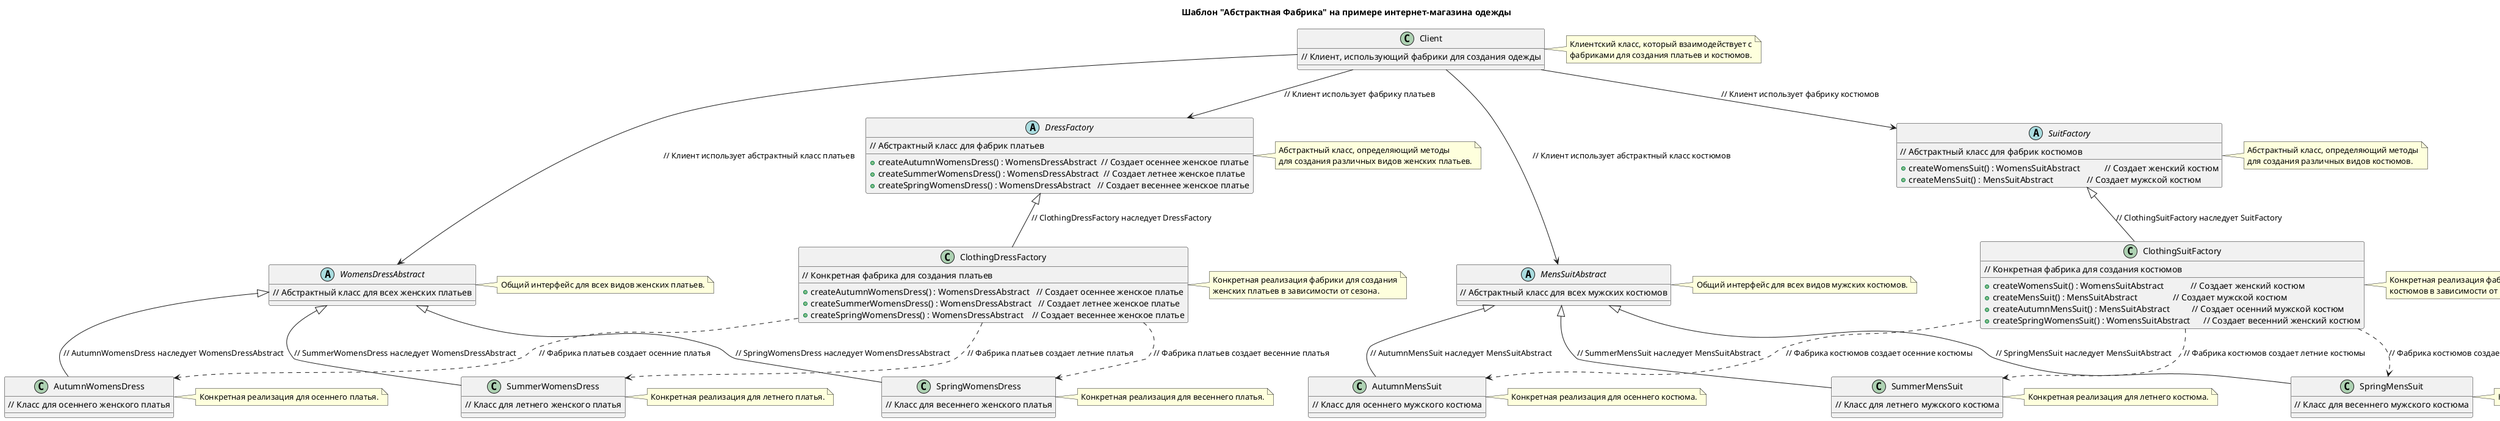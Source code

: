 @startuml
title Шаблон "Абстрактная Фабрика" на примере интернет-магазина одежды

top to bottom direction

abstract class DressFactory {
    // Абстрактный класс для фабрик платьев
    +createAutumnWomensDress() : WomensDressAbstract  // Создает осеннее женское платье
    +createSummerWomensDress() : WomensDressAbstract  // Создает летнее женское платье
    +createSpringWomensDress() : WomensDressAbstract   // Создает весеннее женское платье
}
note right of DressFactory
    Абстрактный класс, определяющий методы
    для создания различных видов женских платьев.
end note

abstract class SuitFactory {
    // Абстрактный класс для фабрик костюмов
    +createWomensSuit() : WomensSuitAbstract           // Создает женский костюм
    +createMensSuit() : MensSuitAbstract               // Создает мужской костюм
}
note right of SuitFactory
    Абстрактный класс, определяющий методы
    для создания различных видов костюмов.
end note

class ClothingDressFactory {
    // Конкретная фабрика для создания платьев
    +createAutumnWomensDress() : WomensDressAbstract   // Создает осеннее женское платье
    +createSummerWomensDress() : WomensDressAbstract   // Создает летнее женское платье
    +createSpringWomensDress() : WomensDressAbstract    // Создает весеннее женское платье
}
note right of ClothingDressFactory
    Конкретная реализация фабрики для создания
    женских платьев в зависимости от сезона.
end note

class ClothingSuitFactory {
    // Конкретная фабрика для создания костюмов
    +createWomensSuit() : WomensSuitAbstract            // Создает женский костюм
    +createMensSuit() : MensSuitAbstract                // Создает мужской костюм
    +createAutumnMensSuit() : MensSuitAbstract          // Создает осенний мужской костюм
    +createSpringWomensSuit() : WomensSuitAbstract      // Создает весенний женский костюм
}
note right of ClothingSuitFactory
    Конкретная реализация фабрики для создания
    костюмов в зависимости от сезона и пола.
end note

class Client {
    // Клиент, использующий фабрики для создания одежды
}
note right of Client
    Клиентский класс, который взаимодействует с
    фабриками для создания платьев и костюмов.
end note

abstract class WomensDressAbstract {
    // Абстрактный класс для всех женских платьев
}
note right of WomensDressAbstract
    Общий интерфейс для всех видов женских платьев.
end note

class AutumnWomensDress {
    // Класс для осеннего женского платья
}
note right of AutumnWomensDress
    Конкретная реализация для осеннего платья.
end note

class SpringWomensDress {
    // Класс для весеннего женского платья
}
note right of SpringWomensDress
    Конкретная реализация для весеннего платья.
end note

class SummerWomensDress {
    // Класс для летнего женского платья
}
note right of SummerWomensDress
    Конкретная реализация для летнего платья.
end note

abstract class MensSuitAbstract {
    // Абстрактный класс для всех мужских костюмов
}
note right of MensSuitAbstract
    Общий интерфейс для всех видов мужских костюмов.
end note

class AutumnMensSuit {
    // Класс для осеннего мужского костюма
}
note right of AutumnMensSuit
    Конкретная реализация для осеннего костюма.
end note

class SpringMensSuit {
    // Класс для весеннего мужского костюма
}
note right of SpringMensSuit
    Конкретная реализация для весеннего костюма.
end note

class SummerMensSuit {
    // Класс для летнего мужского костюма
}
note right of SummerMensSuit
    Конкретная реализация для летнего костюма.
end note

Client --> DressFactory :           // Клиент использует фабрику платьев
Client --> SuitFactory   :         // Клиент использует фабрику костюмов
Client --> WomensDressAbstract :     // Клиент использует абстрактный класс платьев
Client --> MensSuitAbstract    :    // Клиент использует абстрактный класс костюмов

DressFactory <|-- ClothingDressFactory :  // ClothingDressFactory наследует DressFactory
SuitFactory <|-- ClothingSuitFactory    : // ClothingSuitFactory наследует SuitFactory
WomensDressAbstract <|-- AutumnWomensDress :// AutumnWomensDress наследует WomensDressAbstract
WomensDressAbstract <|-- SpringWomensDress: // SpringWomensDress наследует WomensDressAbstract
WomensDressAbstract <|-- SummerWomensDress: // SummerWomensDress наследует WomensDressAbstract
MensSuitAbstract <|-- AutumnMensSuit   :   // AutumnMensSuit наследует MensSuitAbstract
MensSuitAbstract <|-- SpringMensSuit   :    // SpringMensSuit наследует MensSuitAbstract
MensSuitAbstract <|-- SummerMensSuit    :   // SummerMensSuit наследует MensSuitAbstract

ClothingDressFactory ..> AutumnWomensDress:   // Фабрика платьев создает осенние платья
ClothingDressFactory ..> SpringWomensDress :   // Фабрика платьев создает весенние платья
ClothingDressFactory ..> SummerWomensDress  :  // Фабрика платьев создает летние платья
ClothingSuitFactory ..> AutumnMensSuit      :  // Фабрика костюмов создает осенние костюмы
ClothingSuitFactory ..> SpringMensSuit      :  // Фабрика костюмов создает весенние костюмы
ClothingSuitFactory ..> SummerMensSuit       : // Фабрика костюмов создает летние костюмы

@enduml
